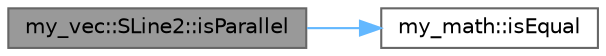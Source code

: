 digraph "my_vec::SLine2::isParallel"
{
 // LATEX_PDF_SIZE
  bgcolor="transparent";
  edge [fontname=Helvetica,fontsize=10,labelfontname=Helvetica,labelfontsize=10];
  node [fontname=Helvetica,fontsize=10,shape=box,height=0.2,width=0.4];
  rankdir="LR";
  Node1 [id="Node000001",label="my_vec::SLine2::isParallel",height=0.2,width=0.4,color="gray40", fillcolor="grey60", style="filled", fontcolor="black",tooltip="線分が平行かどうか調べる関数"];
  Node1 -> Node2 [id="edge1_Node000001_Node000002",color="steelblue1",style="solid",tooltip=" "];
  Node2 [id="Node000002",label="my_math::isEqual",height=0.2,width=0.4,color="grey40", fillcolor="white", style="filled",URL="$namespacemy__math.html#a9213fc924eef19511f8dd65b7b488f8d",tooltip="C++において，小数同士の計算は誤差が出てしまう．誤差込みで値が等しいか調べる．"];
}
